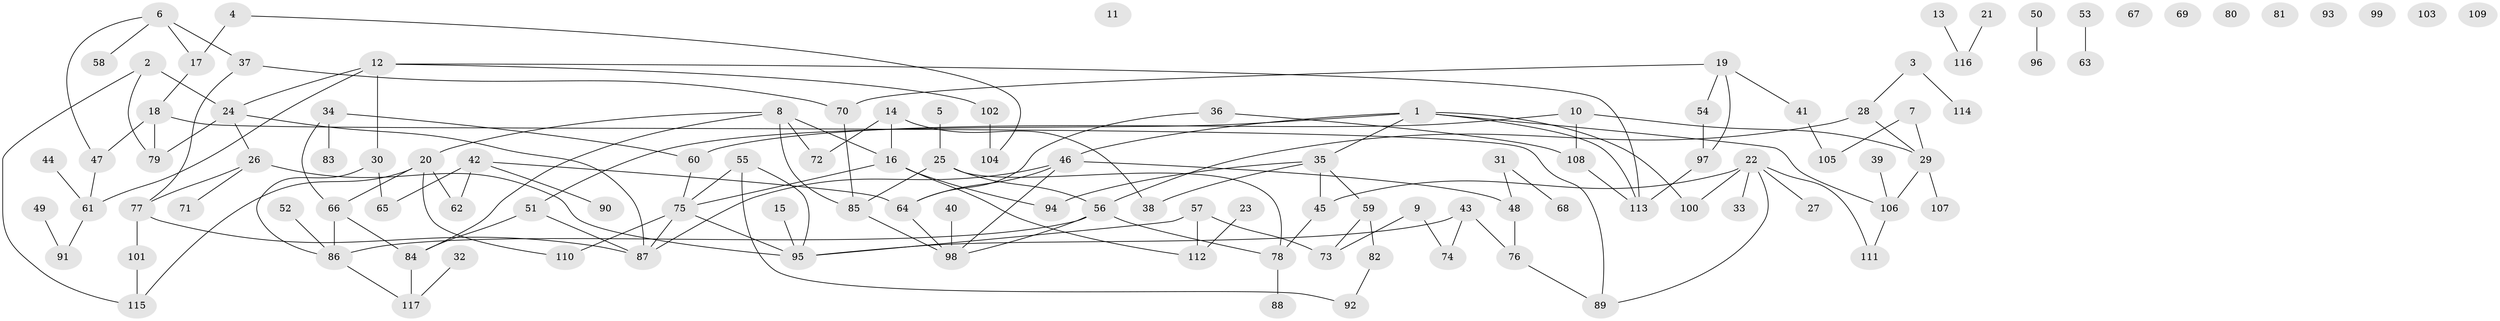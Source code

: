 // coarse degree distribution, {8: 0.012345679012345678, 4: 0.14814814814814814, 1: 0.2345679012345679, 2: 0.18518518518518517, 3: 0.08641975308641975, 5: 0.08641975308641975, 6: 0.1111111111111111, 0: 0.12345679012345678, 7: 0.012345679012345678}
// Generated by graph-tools (version 1.1) at 2025/23/03/03/25 07:23:28]
// undirected, 117 vertices, 150 edges
graph export_dot {
graph [start="1"]
  node [color=gray90,style=filled];
  1;
  2;
  3;
  4;
  5;
  6;
  7;
  8;
  9;
  10;
  11;
  12;
  13;
  14;
  15;
  16;
  17;
  18;
  19;
  20;
  21;
  22;
  23;
  24;
  25;
  26;
  27;
  28;
  29;
  30;
  31;
  32;
  33;
  34;
  35;
  36;
  37;
  38;
  39;
  40;
  41;
  42;
  43;
  44;
  45;
  46;
  47;
  48;
  49;
  50;
  51;
  52;
  53;
  54;
  55;
  56;
  57;
  58;
  59;
  60;
  61;
  62;
  63;
  64;
  65;
  66;
  67;
  68;
  69;
  70;
  71;
  72;
  73;
  74;
  75;
  76;
  77;
  78;
  79;
  80;
  81;
  82;
  83;
  84;
  85;
  86;
  87;
  88;
  89;
  90;
  91;
  92;
  93;
  94;
  95;
  96;
  97;
  98;
  99;
  100;
  101;
  102;
  103;
  104;
  105;
  106;
  107;
  108;
  109;
  110;
  111;
  112;
  113;
  114;
  115;
  116;
  117;
  1 -- 35;
  1 -- 46;
  1 -- 51;
  1 -- 100;
  1 -- 106;
  1 -- 113;
  2 -- 24;
  2 -- 79;
  2 -- 115;
  3 -- 28;
  3 -- 114;
  4 -- 17;
  4 -- 104;
  5 -- 25;
  6 -- 17;
  6 -- 37;
  6 -- 47;
  6 -- 58;
  7 -- 29;
  7 -- 105;
  8 -- 16;
  8 -- 20;
  8 -- 72;
  8 -- 84;
  8 -- 85;
  9 -- 73;
  9 -- 74;
  10 -- 29;
  10 -- 60;
  10 -- 108;
  12 -- 24;
  12 -- 30;
  12 -- 61;
  12 -- 102;
  12 -- 113;
  13 -- 116;
  14 -- 16;
  14 -- 38;
  14 -- 72;
  15 -- 95;
  16 -- 75;
  16 -- 94;
  16 -- 112;
  17 -- 18;
  18 -- 47;
  18 -- 79;
  18 -- 89;
  19 -- 41;
  19 -- 54;
  19 -- 70;
  19 -- 97;
  20 -- 62;
  20 -- 66;
  20 -- 110;
  20 -- 115;
  21 -- 116;
  22 -- 27;
  22 -- 33;
  22 -- 45;
  22 -- 89;
  22 -- 100;
  22 -- 111;
  23 -- 112;
  24 -- 26;
  24 -- 79;
  24 -- 87;
  25 -- 56;
  25 -- 78;
  25 -- 85;
  26 -- 71;
  26 -- 77;
  26 -- 95;
  28 -- 29;
  28 -- 56;
  29 -- 106;
  29 -- 107;
  30 -- 65;
  30 -- 86;
  31 -- 48;
  31 -- 68;
  32 -- 117;
  34 -- 60;
  34 -- 66;
  34 -- 83;
  35 -- 38;
  35 -- 45;
  35 -- 59;
  35 -- 94;
  36 -- 64;
  36 -- 108;
  37 -- 70;
  37 -- 77;
  39 -- 106;
  40 -- 98;
  41 -- 105;
  42 -- 62;
  42 -- 64;
  42 -- 65;
  42 -- 90;
  43 -- 74;
  43 -- 76;
  43 -- 95;
  44 -- 61;
  45 -- 78;
  46 -- 48;
  46 -- 64;
  46 -- 87;
  46 -- 98;
  47 -- 61;
  48 -- 76;
  49 -- 91;
  50 -- 96;
  51 -- 84;
  51 -- 87;
  52 -- 86;
  53 -- 63;
  54 -- 97;
  55 -- 75;
  55 -- 92;
  55 -- 95;
  56 -- 78;
  56 -- 86;
  56 -- 98;
  57 -- 73;
  57 -- 95;
  57 -- 112;
  59 -- 73;
  59 -- 82;
  60 -- 75;
  61 -- 91;
  64 -- 98;
  66 -- 84;
  66 -- 86;
  70 -- 85;
  75 -- 87;
  75 -- 95;
  75 -- 110;
  76 -- 89;
  77 -- 87;
  77 -- 101;
  78 -- 88;
  82 -- 92;
  84 -- 117;
  85 -- 98;
  86 -- 117;
  97 -- 113;
  101 -- 115;
  102 -- 104;
  106 -- 111;
  108 -- 113;
}
